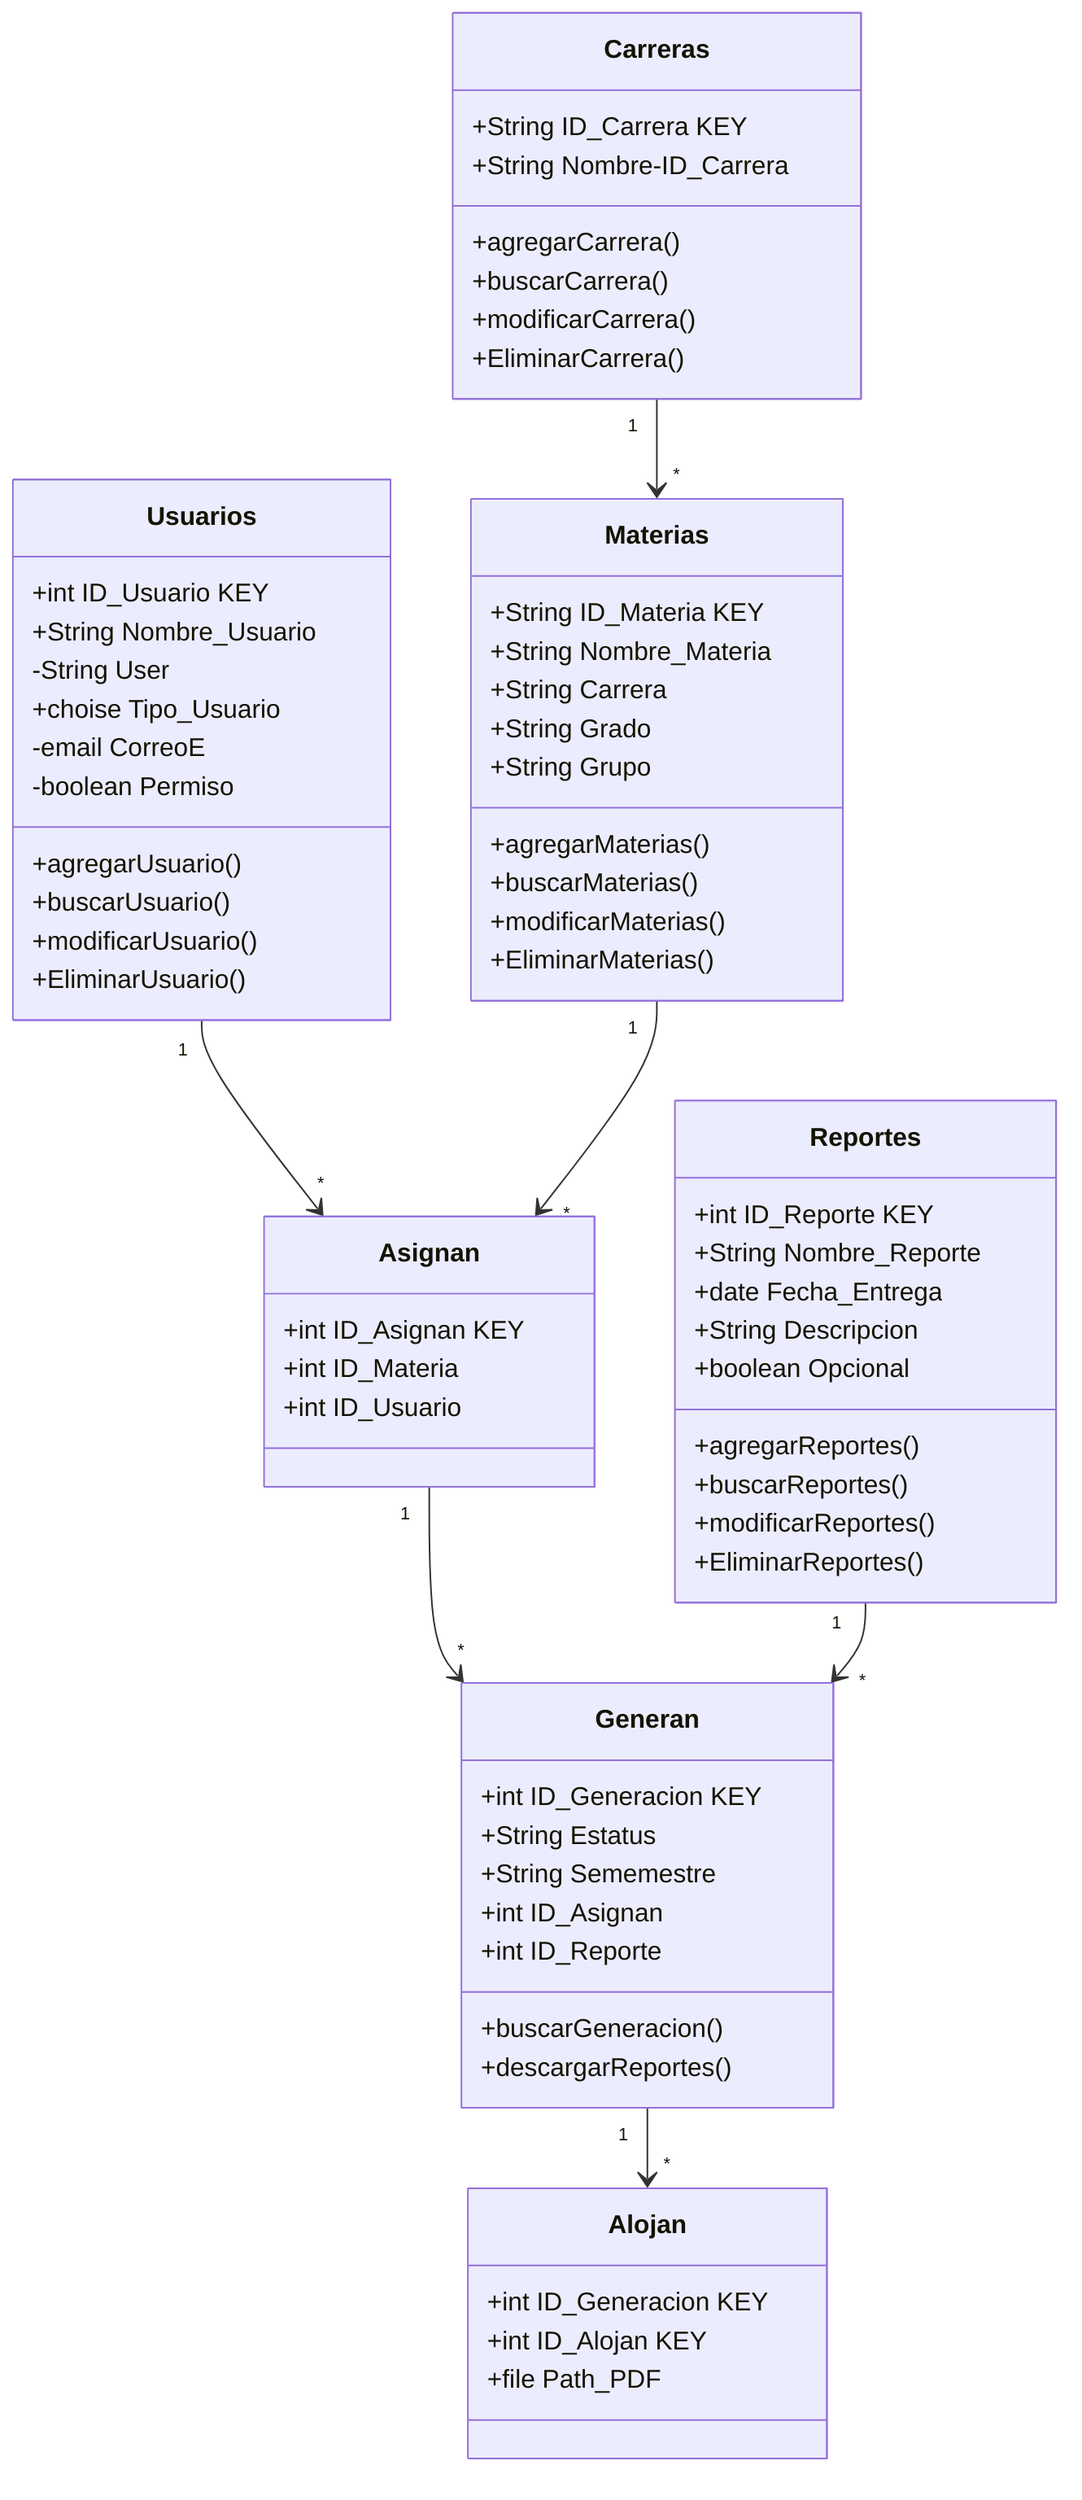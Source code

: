 classDiagram 
Usuarios "1" --> "*" Asignan
Carreras "1" --> "*" Materias
Materias "1" --> "*" Asignan
Asignan "1" --> "*" Generan
Reportes "1" --> "*" Generan
Generan "1" --> "*" Alojan

class Usuarios {
    +int ID_Usuario KEY
    +String Nombre_Usuario
    -String User
    +choise Tipo_Usuario
    -email CorreoE
    -boolean Permiso
    +agregarUsuario()
    +buscarUsuario()
    +modificarUsuario()
    +EliminarUsuario()
}

class Carreras{
    +String ID_Carrera KEY
    +String Nombre-ID_Carrera
    +agregarCarrera()
    +buscarCarrera()
    +modificarCarrera()
    +EliminarCarrera()
}

class Materias{
    +String ID_Materia KEY
    +String Nombre_Materia
    +String Carrera
    +String Grado
    +String Grupo
    +agregarMaterias()
    +buscarMaterias()
    +modificarMaterias()
    +EliminarMaterias()
}

class Asignan {
    +int ID_Asignan KEY
    +int ID_Materia
    +int ID_Usuario
}

class Generan{
    +int ID_Generacion KEY
    +String Estatus
    +String Sememestre
    +int ID_Asignan
    +int ID_Reporte
    +buscarGeneracion()
    +descargarReportes()
}

class Alojan{
    +int ID_Generacion KEY
    +int ID_Alojan KEY
    +file Path_PDF
}

class Reportes {
    +int ID_Reporte KEY
    +String Nombre_Reporte
    +date Fecha_Entrega
    +String Descripcion
    +boolean Opcional
    +agregarReportes()
    +buscarReportes()
    +modificarReportes()
    +EliminarReportes()
}